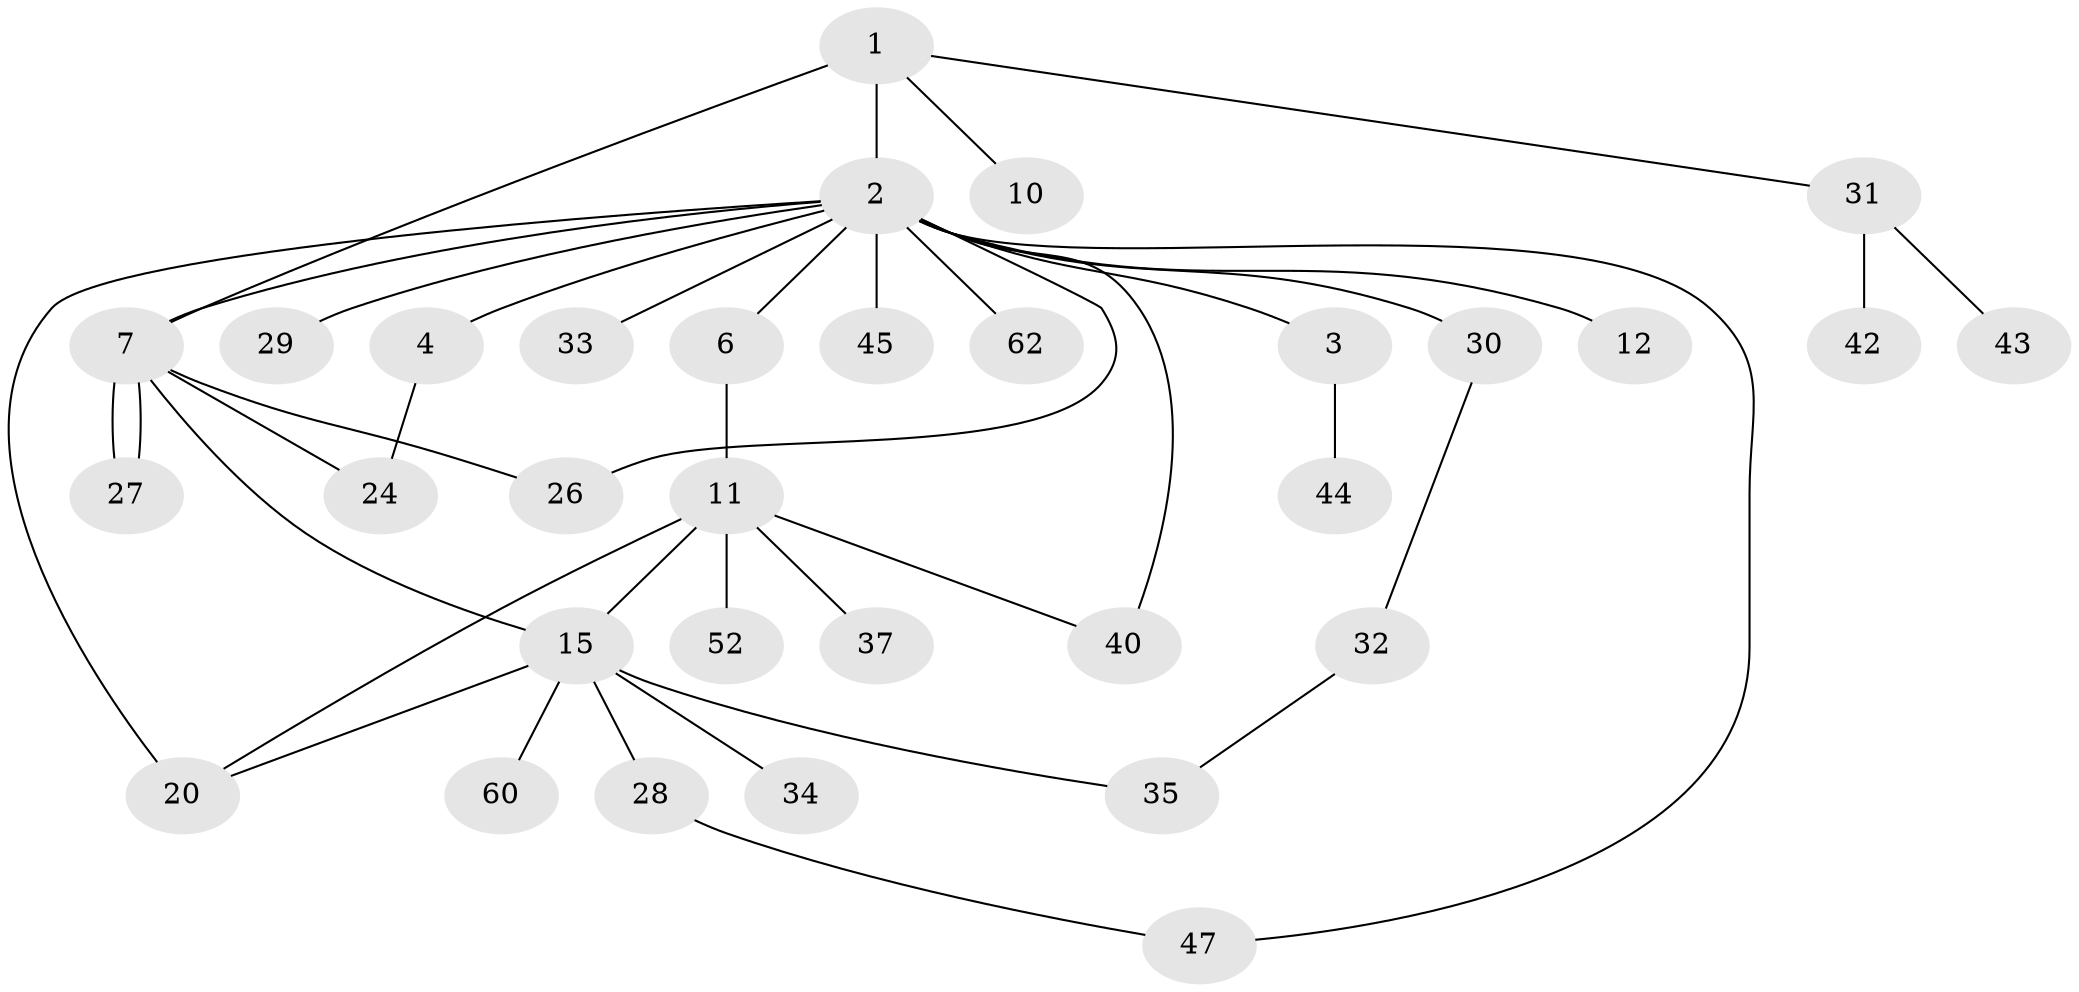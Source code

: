 // original degree distribution, {5: 0.015625, 15: 0.015625, 4: 0.078125, 3: 0.109375, 11: 0.015625, 9: 0.015625, 1: 0.4375, 2: 0.265625, 6: 0.03125, 7: 0.015625}
// Generated by graph-tools (version 1.1) at 2025/14/03/09/25 04:14:36]
// undirected, 32 vertices, 41 edges
graph export_dot {
graph [start="1"]
  node [color=gray90,style=filled];
  1 [super="+14"];
  2 [super="+5+13+23"];
  3 [super="+36+39"];
  4 [super="+51"];
  6 [super="+25"];
  7 [super="+17+19+9"];
  10;
  11;
  12;
  15 [super="+46"];
  20 [super="+22"];
  24 [super="+53"];
  26;
  27;
  28;
  29;
  30;
  31;
  32;
  33;
  34;
  35 [super="+48"];
  37;
  40 [super="+55"];
  42;
  43;
  44;
  45;
  47;
  52;
  60;
  62;
  1 -- 2 [weight=3];
  1 -- 7;
  1 -- 10;
  1 -- 31;
  2 -- 3;
  2 -- 4 [weight=2];
  2 -- 6;
  2 -- 20 [weight=2];
  2 -- 26;
  2 -- 45 [weight=2];
  2 -- 62;
  2 -- 33;
  2 -- 7;
  2 -- 40;
  2 -- 12;
  2 -- 47;
  2 -- 29;
  2 -- 30;
  3 -- 44;
  4 -- 24;
  6 -- 11;
  7 -- 26;
  7 -- 27;
  7 -- 27;
  7 -- 24;
  7 -- 15;
  11 -- 15;
  11 -- 37;
  11 -- 52;
  11 -- 20;
  11 -- 40;
  15 -- 28;
  15 -- 34;
  15 -- 60;
  15 -- 20;
  15 -- 35;
  28 -- 47;
  30 -- 32;
  31 -- 42;
  31 -- 43;
  32 -- 35;
}
